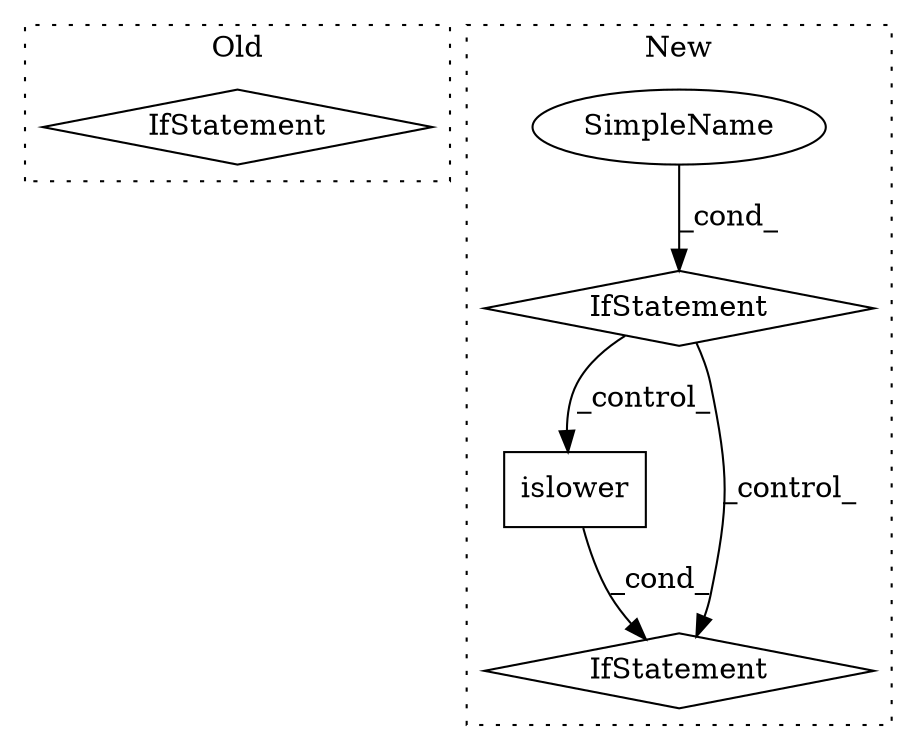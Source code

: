 digraph G {
subgraph cluster0 {
1 [label="IfStatement" a="25" s="576,589" l="4,2" shape="diamond"];
label = "Old";
style="dotted";
}
subgraph cluster1 {
2 [label="islower" a="32" s="823" l="9" shape="box"];
3 [label="IfStatement" a="25" s="817,832" l="4,2" shape="diamond"];
4 [label="SimpleName" a="42" s="" l="" shape="ellipse"];
5 [label="IfStatement" a="25" s="663,679" l="4,2" shape="diamond"];
label = "New";
style="dotted";
}
2 -> 3 [label="_cond_"];
4 -> 5 [label="_cond_"];
5 -> 2 [label="_control_"];
5 -> 3 [label="_control_"];
}